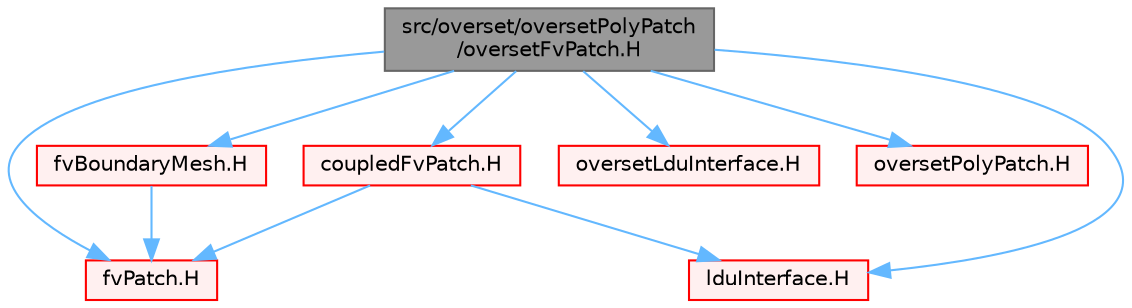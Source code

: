 digraph "src/overset/oversetPolyPatch/oversetFvPatch.H"
{
 // LATEX_PDF_SIZE
  bgcolor="transparent";
  edge [fontname=Helvetica,fontsize=10,labelfontname=Helvetica,labelfontsize=10];
  node [fontname=Helvetica,fontsize=10,shape=box,height=0.2,width=0.4];
  Node1 [id="Node000001",label="src/overset/oversetPolyPatch\l/oversetFvPatch.H",height=0.2,width=0.4,color="gray40", fillcolor="grey60", style="filled", fontcolor="black",tooltip=" "];
  Node1 -> Node2 [id="edge1_Node000001_Node000002",color="steelblue1",style="solid",tooltip=" "];
  Node2 [id="Node000002",label="coupledFvPatch.H",height=0.2,width=0.4,color="red", fillcolor="#FFF0F0", style="filled",URL="$coupledFvPatch_8H.html",tooltip=" "];
  Node2 -> Node3 [id="edge2_Node000002_Node000003",color="steelblue1",style="solid",tooltip=" "];
  Node3 [id="Node000003",label="fvPatch.H",height=0.2,width=0.4,color="red", fillcolor="#FFF0F0", style="filled",URL="$fvPatch_8H.html",tooltip=" "];
  Node2 -> Node233 [id="edge3_Node000002_Node000233",color="steelblue1",style="solid",tooltip=" "];
  Node233 [id="Node000233",label="lduInterface.H",height=0.2,width=0.4,color="red", fillcolor="#FFF0F0", style="filled",URL="$lduInterface_8H.html",tooltip=" "];
  Node1 -> Node240 [id="edge4_Node000001_Node000240",color="steelblue1",style="solid",tooltip=" "];
  Node240 [id="Node000240",label="oversetLduInterface.H",height=0.2,width=0.4,color="red", fillcolor="#FFF0F0", style="filled",URL="$oversetLduInterface_8H.html",tooltip=" "];
  Node1 -> Node233 [id="edge5_Node000001_Node000233",color="steelblue1",style="solid",tooltip=" "];
  Node1 -> Node3 [id="edge6_Node000001_Node000003",color="steelblue1",style="solid",tooltip=" "];
  Node1 -> Node241 [id="edge7_Node000001_Node000241",color="steelblue1",style="solid",tooltip=" "];
  Node241 [id="Node000241",label="oversetPolyPatch.H",height=0.2,width=0.4,color="red", fillcolor="#FFF0F0", style="filled",URL="$oversetPolyPatch_8H.html",tooltip=" "];
  Node1 -> Node242 [id="edge8_Node000001_Node000242",color="steelblue1",style="solid",tooltip=" "];
  Node242 [id="Node000242",label="fvBoundaryMesh.H",height=0.2,width=0.4,color="red", fillcolor="#FFF0F0", style="filled",URL="$fvBoundaryMesh_8H.html",tooltip=" "];
  Node242 -> Node3 [id="edge9_Node000242_Node000003",color="steelblue1",style="solid",tooltip=" "];
}

